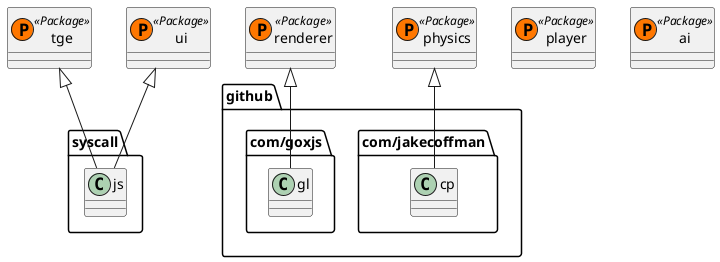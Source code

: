 ```plantuml
@startuml Browser Implementation
class tge << (P,#FF7700) Package >>
tge <|-- "syscall.js"

class renderer << (P,#FF7700) Package >>
renderer <|-- "github.com/goxjs.gl"

class ui << (P,#FF7700) Package >>
ui <|-- "syscall.js"

class physics << (P,#FF7700) Package >>
physics <|-- "github.com/jakecoffman.cp"

class player << (P,#FF7700) Package >>
class ai << (P,#FF7700) Package >>
@enduml
```